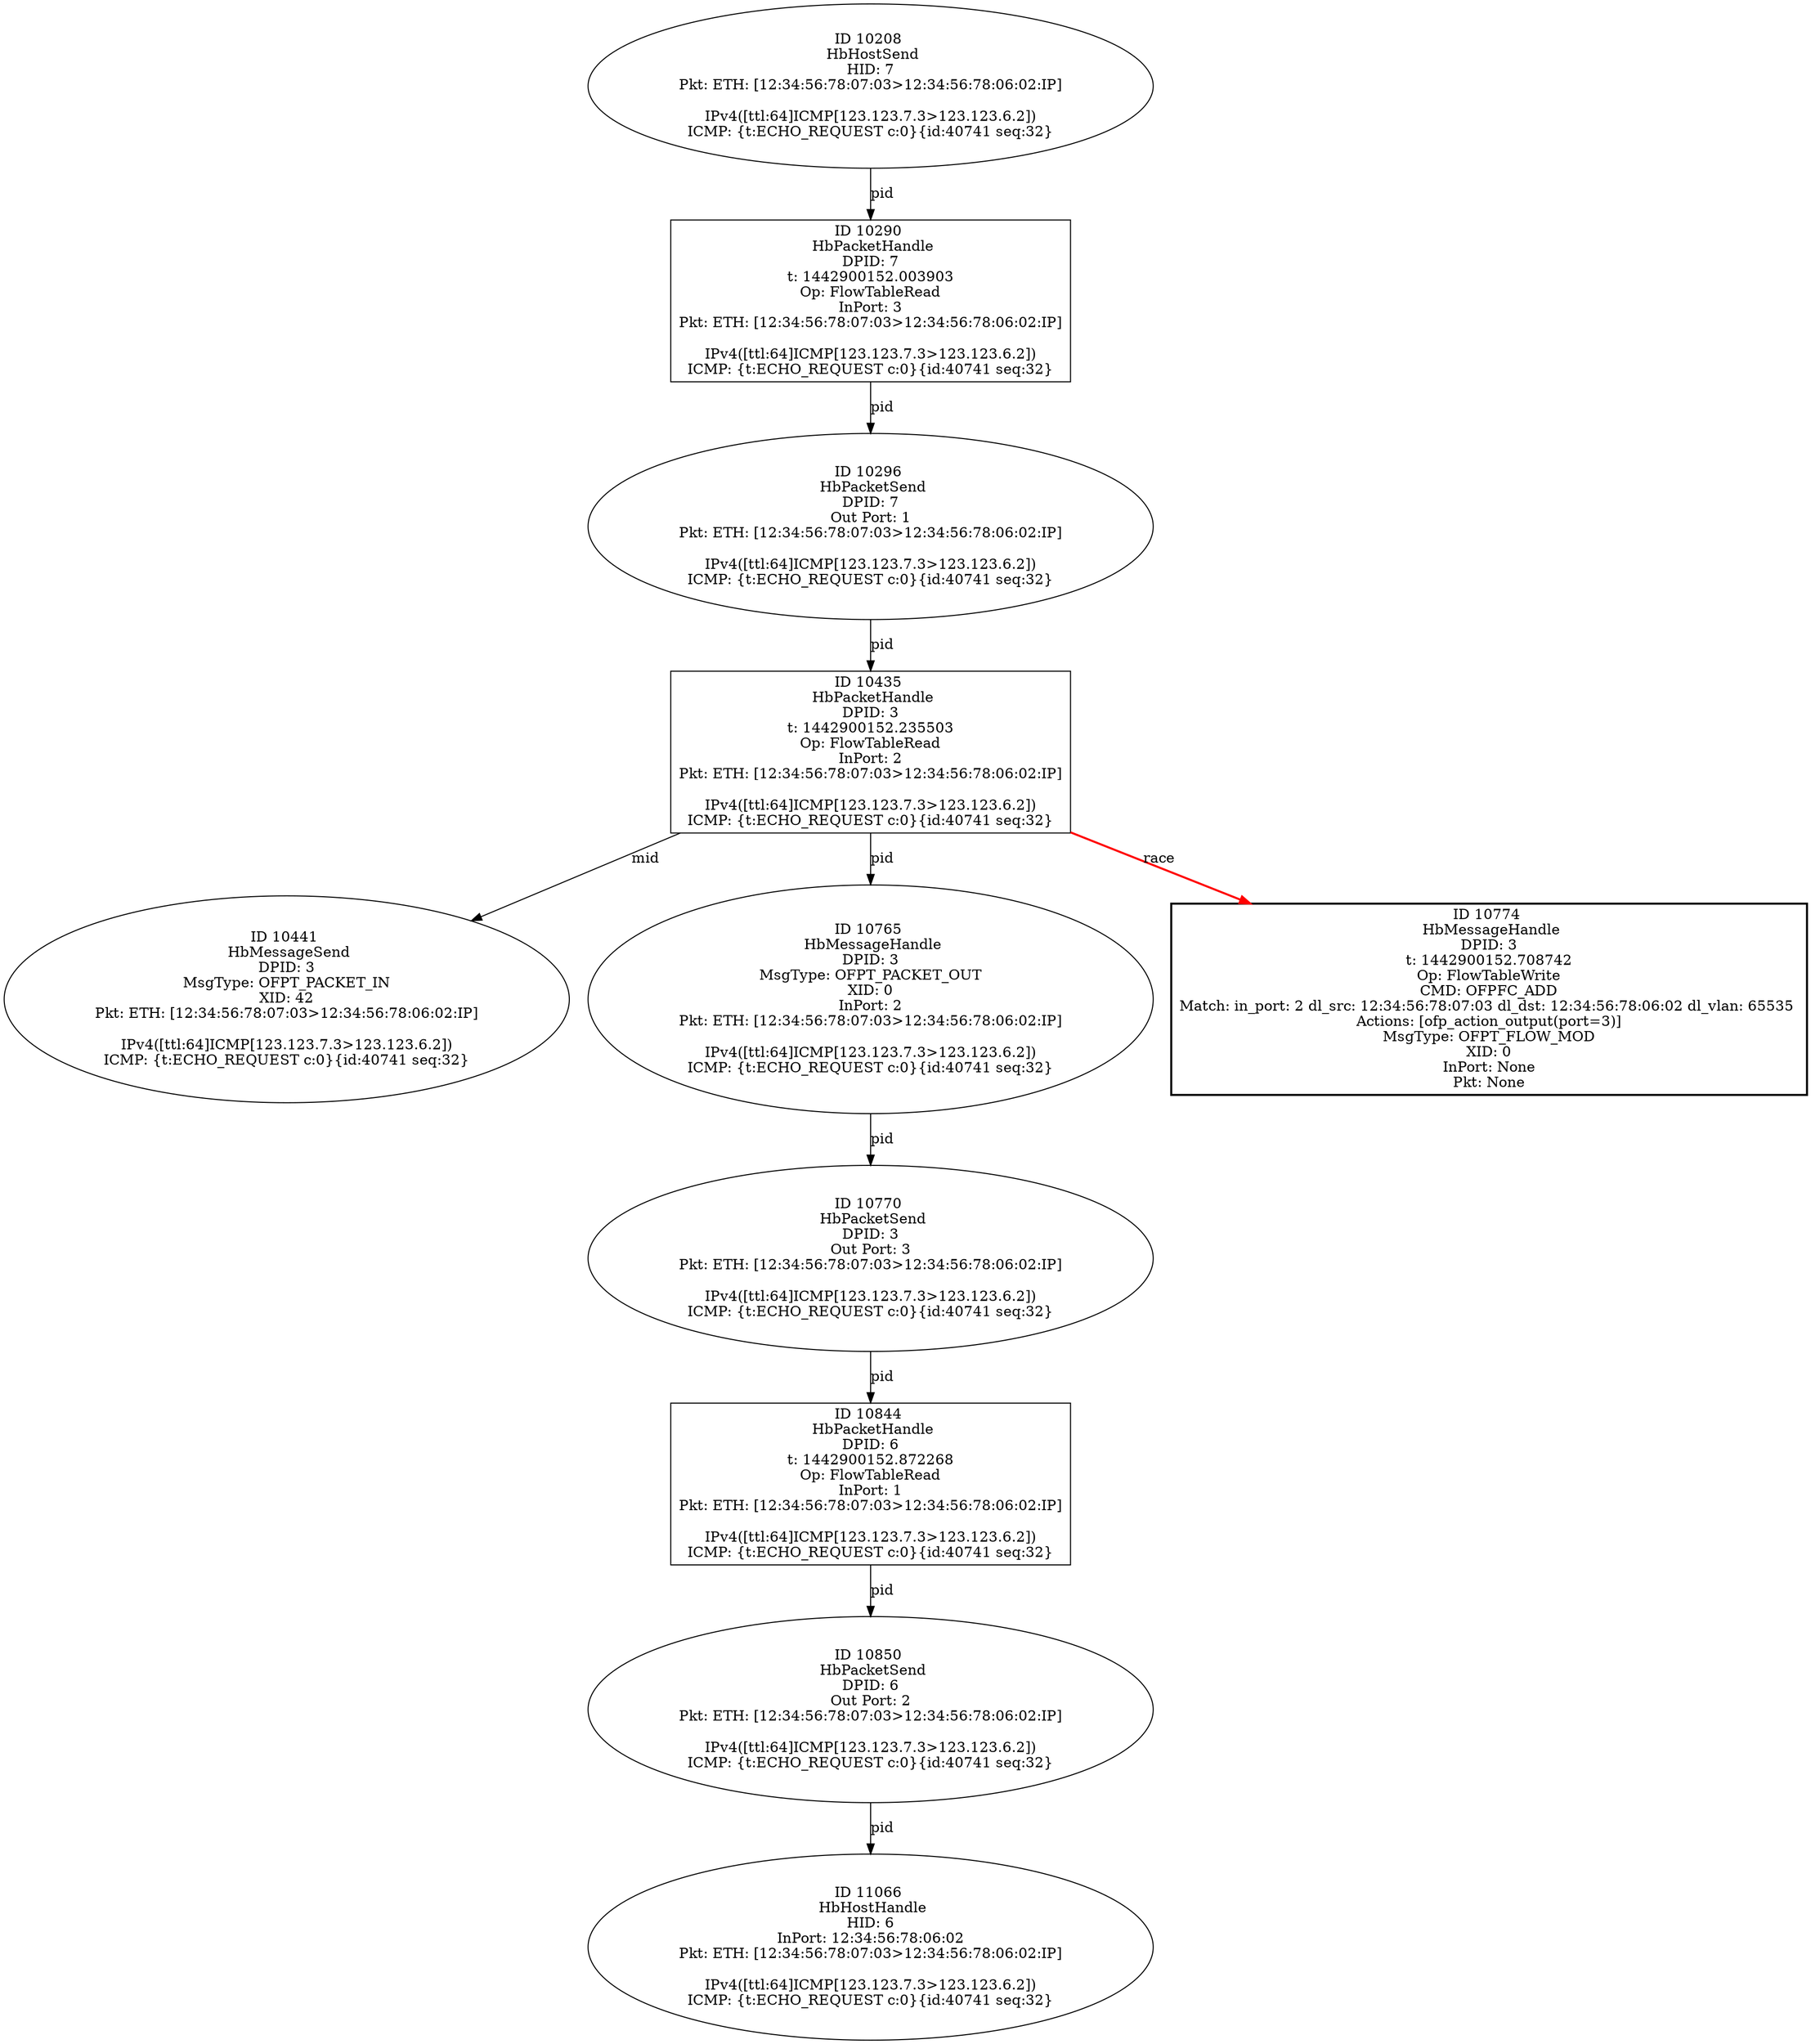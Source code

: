 strict digraph G {
10208 [shape=oval, event=<hb_events.HbHostSend object at 0x109ee3210>, label="ID 10208 
 HbHostSend
HID: 7
Pkt: ETH: [12:34:56:78:07:03>12:34:56:78:06:02:IP]

IPv4([ttl:64]ICMP[123.123.7.3>123.123.6.2])
ICMP: {t:ECHO_REQUEST c:0}{id:40741 seq:32}"];
10850 [shape=oval, event=<hb_events.HbPacketSend object at 0x10a143ed0>, label="ID 10850 
 HbPacketSend
DPID: 6
Out Port: 2
Pkt: ETH: [12:34:56:78:07:03>12:34:56:78:06:02:IP]

IPv4([ttl:64]ICMP[123.123.7.3>123.123.6.2])
ICMP: {t:ECHO_REQUEST c:0}{id:40741 seq:32}"];
10435 [shape=box, event=<hb_events.HbPacketHandle object at 0x109fbaf90>, label="ID 10435 
 HbPacketHandle
DPID: 3
t: 1442900152.235503
Op: FlowTableRead
InPort: 2
Pkt: ETH: [12:34:56:78:07:03>12:34:56:78:06:02:IP]

IPv4([ttl:64]ICMP[123.123.7.3>123.123.6.2])
ICMP: {t:ECHO_REQUEST c:0}{id:40741 seq:32}"];
10441 [shape=oval, event=<hb_events.HbMessageSend object at 0x109fb45d0>, label="ID 10441 
 HbMessageSend
DPID: 3
MsgType: OFPT_PACKET_IN
XID: 42
Pkt: ETH: [12:34:56:78:07:03>12:34:56:78:06:02:IP]

IPv4([ttl:64]ICMP[123.123.7.3>123.123.6.2])
ICMP: {t:ECHO_REQUEST c:0}{id:40741 seq:32}"];
10765 [shape=oval, event=<hb_events.HbMessageHandle object at 0x10a0e26d0>, label="ID 10765 
 HbMessageHandle
DPID: 3
MsgType: OFPT_PACKET_OUT
XID: 0
InPort: 2
Pkt: ETH: [12:34:56:78:07:03>12:34:56:78:06:02:IP]

IPv4([ttl:64]ICMP[123.123.7.3>123.123.6.2])
ICMP: {t:ECHO_REQUEST c:0}{id:40741 seq:32}"];
10770 [shape=oval, event=<hb_events.HbPacketSend object at 0x10a10b710>, label="ID 10770 
 HbPacketSend
DPID: 3
Out Port: 3
Pkt: ETH: [12:34:56:78:07:03>12:34:56:78:06:02:IP]

IPv4([ttl:64]ICMP[123.123.7.3>123.123.6.2])
ICMP: {t:ECHO_REQUEST c:0}{id:40741 seq:32}"];
10774 [shape=box, style=bold, event=<hb_events.HbMessageHandle object at 0x10a110dd0>, label="ID 10774 
 HbMessageHandle
DPID: 3
t: 1442900152.708742
Op: FlowTableWrite
CMD: OFPFC_ADD
Match: in_port: 2 dl_src: 12:34:56:78:07:03 dl_dst: 12:34:56:78:06:02 dl_vlan: 65535 
Actions: [ofp_action_output(port=3)]
MsgType: OFPT_FLOW_MOD
XID: 0
InPort: None
Pkt: None"];
10296 [shape=oval, event=<hb_events.HbPacketSend object at 0x109f4ca10>, label="ID 10296 
 HbPacketSend
DPID: 7
Out Port: 1
Pkt: ETH: [12:34:56:78:07:03>12:34:56:78:06:02:IP]

IPv4([ttl:64]ICMP[123.123.7.3>123.123.6.2])
ICMP: {t:ECHO_REQUEST c:0}{id:40741 seq:32}"];
10290 [shape=box, event=<hb_events.HbPacketHandle object at 0x109f35b10>, label="ID 10290 
 HbPacketHandle
DPID: 7
t: 1442900152.003903
Op: FlowTableRead
InPort: 3
Pkt: ETH: [12:34:56:78:07:03>12:34:56:78:06:02:IP]

IPv4([ttl:64]ICMP[123.123.7.3>123.123.6.2])
ICMP: {t:ECHO_REQUEST c:0}{id:40741 seq:32}"];
10844 [shape=box, event=<hb_events.HbPacketHandle object at 0x10a143a90>, label="ID 10844 
 HbPacketHandle
DPID: 6
t: 1442900152.872268
Op: FlowTableRead
InPort: 1
Pkt: ETH: [12:34:56:78:07:03>12:34:56:78:06:02:IP]

IPv4([ttl:64]ICMP[123.123.7.3>123.123.6.2])
ICMP: {t:ECHO_REQUEST c:0}{id:40741 seq:32}"];
11066 [shape=oval, event=<hb_events.HbHostHandle object at 0x10a239390>, label="ID 11066 
 HbHostHandle
HID: 6
InPort: 12:34:56:78:06:02
Pkt: ETH: [12:34:56:78:07:03>12:34:56:78:06:02:IP]

IPv4([ttl:64]ICMP[123.123.7.3>123.123.6.2])
ICMP: {t:ECHO_REQUEST c:0}{id:40741 seq:32}"];
10208 -> 10290  [rel=pid, label=pid];
10850 -> 11066  [rel=pid, label=pid];
10435 -> 10441  [rel=mid, label=mid];
10435 -> 10765  [rel=pid, label=pid];
10435 -> 10774  [harmful=True, color=red, style=bold, rel=race, label=race];
10765 -> 10770  [rel=pid, label=pid];
10770 -> 10844  [rel=pid, label=pid];
10296 -> 10435  [rel=pid, label=pid];
10290 -> 10296  [rel=pid, label=pid];
10844 -> 10850  [rel=pid, label=pid];
}
